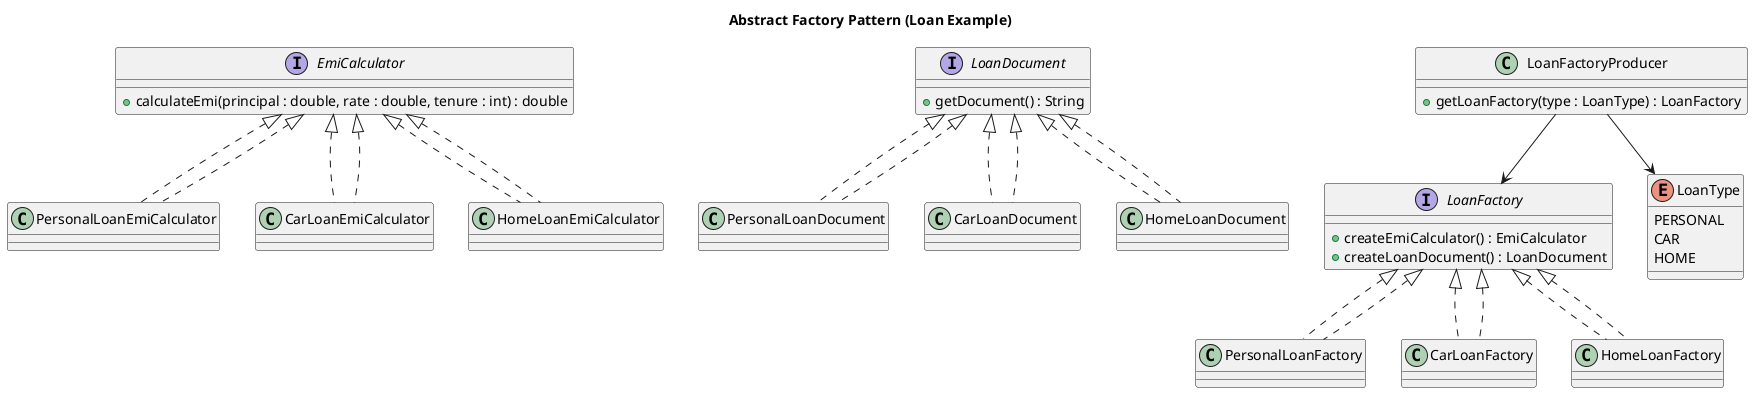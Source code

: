 @startuml
title Abstract Factory Pattern (Loan Example)

interface EmiCalculator {
    + calculateEmi(principal : double, rate : double, tenure : int) : double
}

interface LoanDocument {
    + getDocument() : String
}

class PersonalLoanEmiCalculator implements EmiCalculator
class CarLoanEmiCalculator implements EmiCalculator
class HomeLoanEmiCalculator implements EmiCalculator

class PersonalLoanDocument implements LoanDocument
class CarLoanDocument implements LoanDocument
class HomeLoanDocument implements LoanDocument

interface LoanFactory {
    + createEmiCalculator() : EmiCalculator
    + createLoanDocument() : LoanDocument
}

class PersonalLoanFactory implements LoanFactory
class CarLoanFactory implements LoanFactory
class HomeLoanFactory implements LoanFactory

class LoanFactoryProducer {
    + getLoanFactory(type : LoanType) : LoanFactory
}

enum LoanType {
    PERSONAL
    CAR
    HOME
}

LoanFactory <|.. PersonalLoanFactory
LoanFactory <|.. CarLoanFactory
LoanFactory <|.. HomeLoanFactory

EmiCalculator <|.. PersonalLoanEmiCalculator
EmiCalculator <|.. CarLoanEmiCalculator
EmiCalculator <|.. HomeLoanEmiCalculator

LoanDocument <|.. PersonalLoanDocument
LoanDocument <|.. CarLoanDocument
LoanDocument <|.. HomeLoanDocument

LoanFactoryProducer --> LoanFactory
LoanFactoryProducer --> LoanType

@enduml
